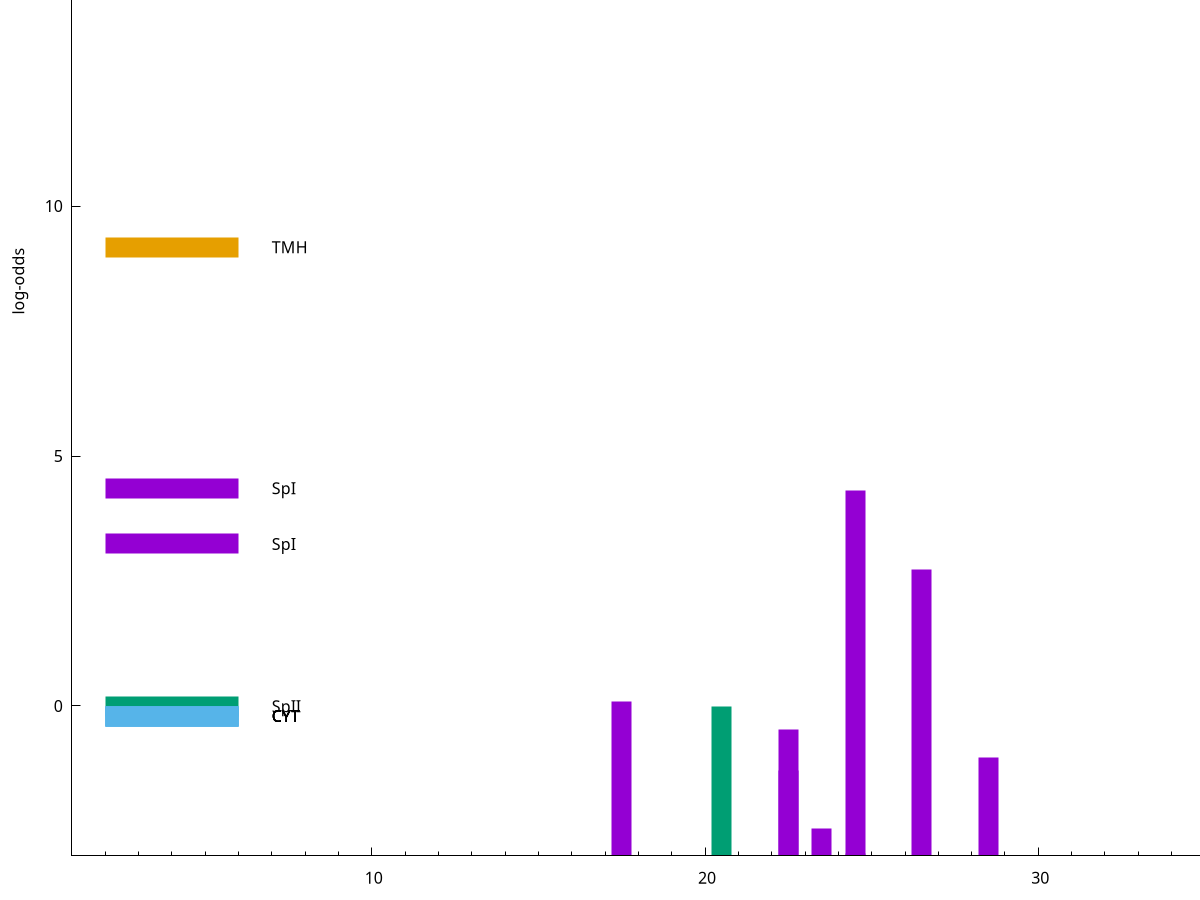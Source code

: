 set title "LipoP predictions for SRR5666568.gff"
set size 2., 1.4
set xrange [1:70] 
set mxtics 10
set yrange [-3:20]
set y2range [0:23]
set ylabel "log-odds"
set term postscript eps color solid "Helvetica" 30
set output "SRR5666568.gff479.eps"
set arrow from 2,16.8974 to 6,16.8974 nohead lt 4 lw 20
set label "TMH" at 7,16.8974
set arrow from 2,9.17705 to 6,9.17705 nohead lt 4 lw 20
set label "TMH" at 7,9.17705
set arrow from 2,4.35669 to 6,4.35669 nohead lt 1 lw 20
set label "SpI" at 7,4.35669
set arrow from 2,3.24109 to 6,3.24109 nohead lt 1 lw 20
set label "SpI" at 7,3.24109
set arrow from 2,-0.00581809 to 6,-0.00581809 nohead lt 2 lw 20
set label "SpII" at 7,-0.00581809
set arrow from 2,-0.200913 to 6,-0.200913 nohead lt 3 lw 20
set label "CYT" at 7,-0.200913
set arrow from 2,-0.200913 to 6,-0.200913 nohead lt 3 lw 20
set label "CYT" at 7,-0.200913
set arrow from 2,-0.200913 to 6,-0.200913 nohead lt 3 lw 20
set label "CYT" at 7,-0.200913
set arrow from 2,-0.200913 to 6,-0.200913 nohead lt 3 lw 20
set label "CYT" at 7,-0.200913
set arrow from 2,-0.200913 to 6,-0.200913 nohead lt 3 lw 20
set label "CYT" at 7,-0.200913
set arrow from 2,16.8974 to 6,16.8974 nohead lt 4 lw 20
set label "TMH" at 7,16.8974
# NOTE: The scores below are the log-odds scores with the threshold
# NOTE: subtracted (a hack to make gnuplot make the histogram all
# NOTE: look nice).
plot "-" axes x1y2 title "" with impulses lt 2 lw 20, "-" axes x1y2 title "" with impulses lt 1 lw 20
20.500000 2.994182
e
24.500000 7.310000
26.500000 5.735780
17.500000 3.090939
22.500000 2.537752
28.500000 1.965110
22.500000 1.701850
23.500000 0.549750
24.500000 0.041030
e
exit
